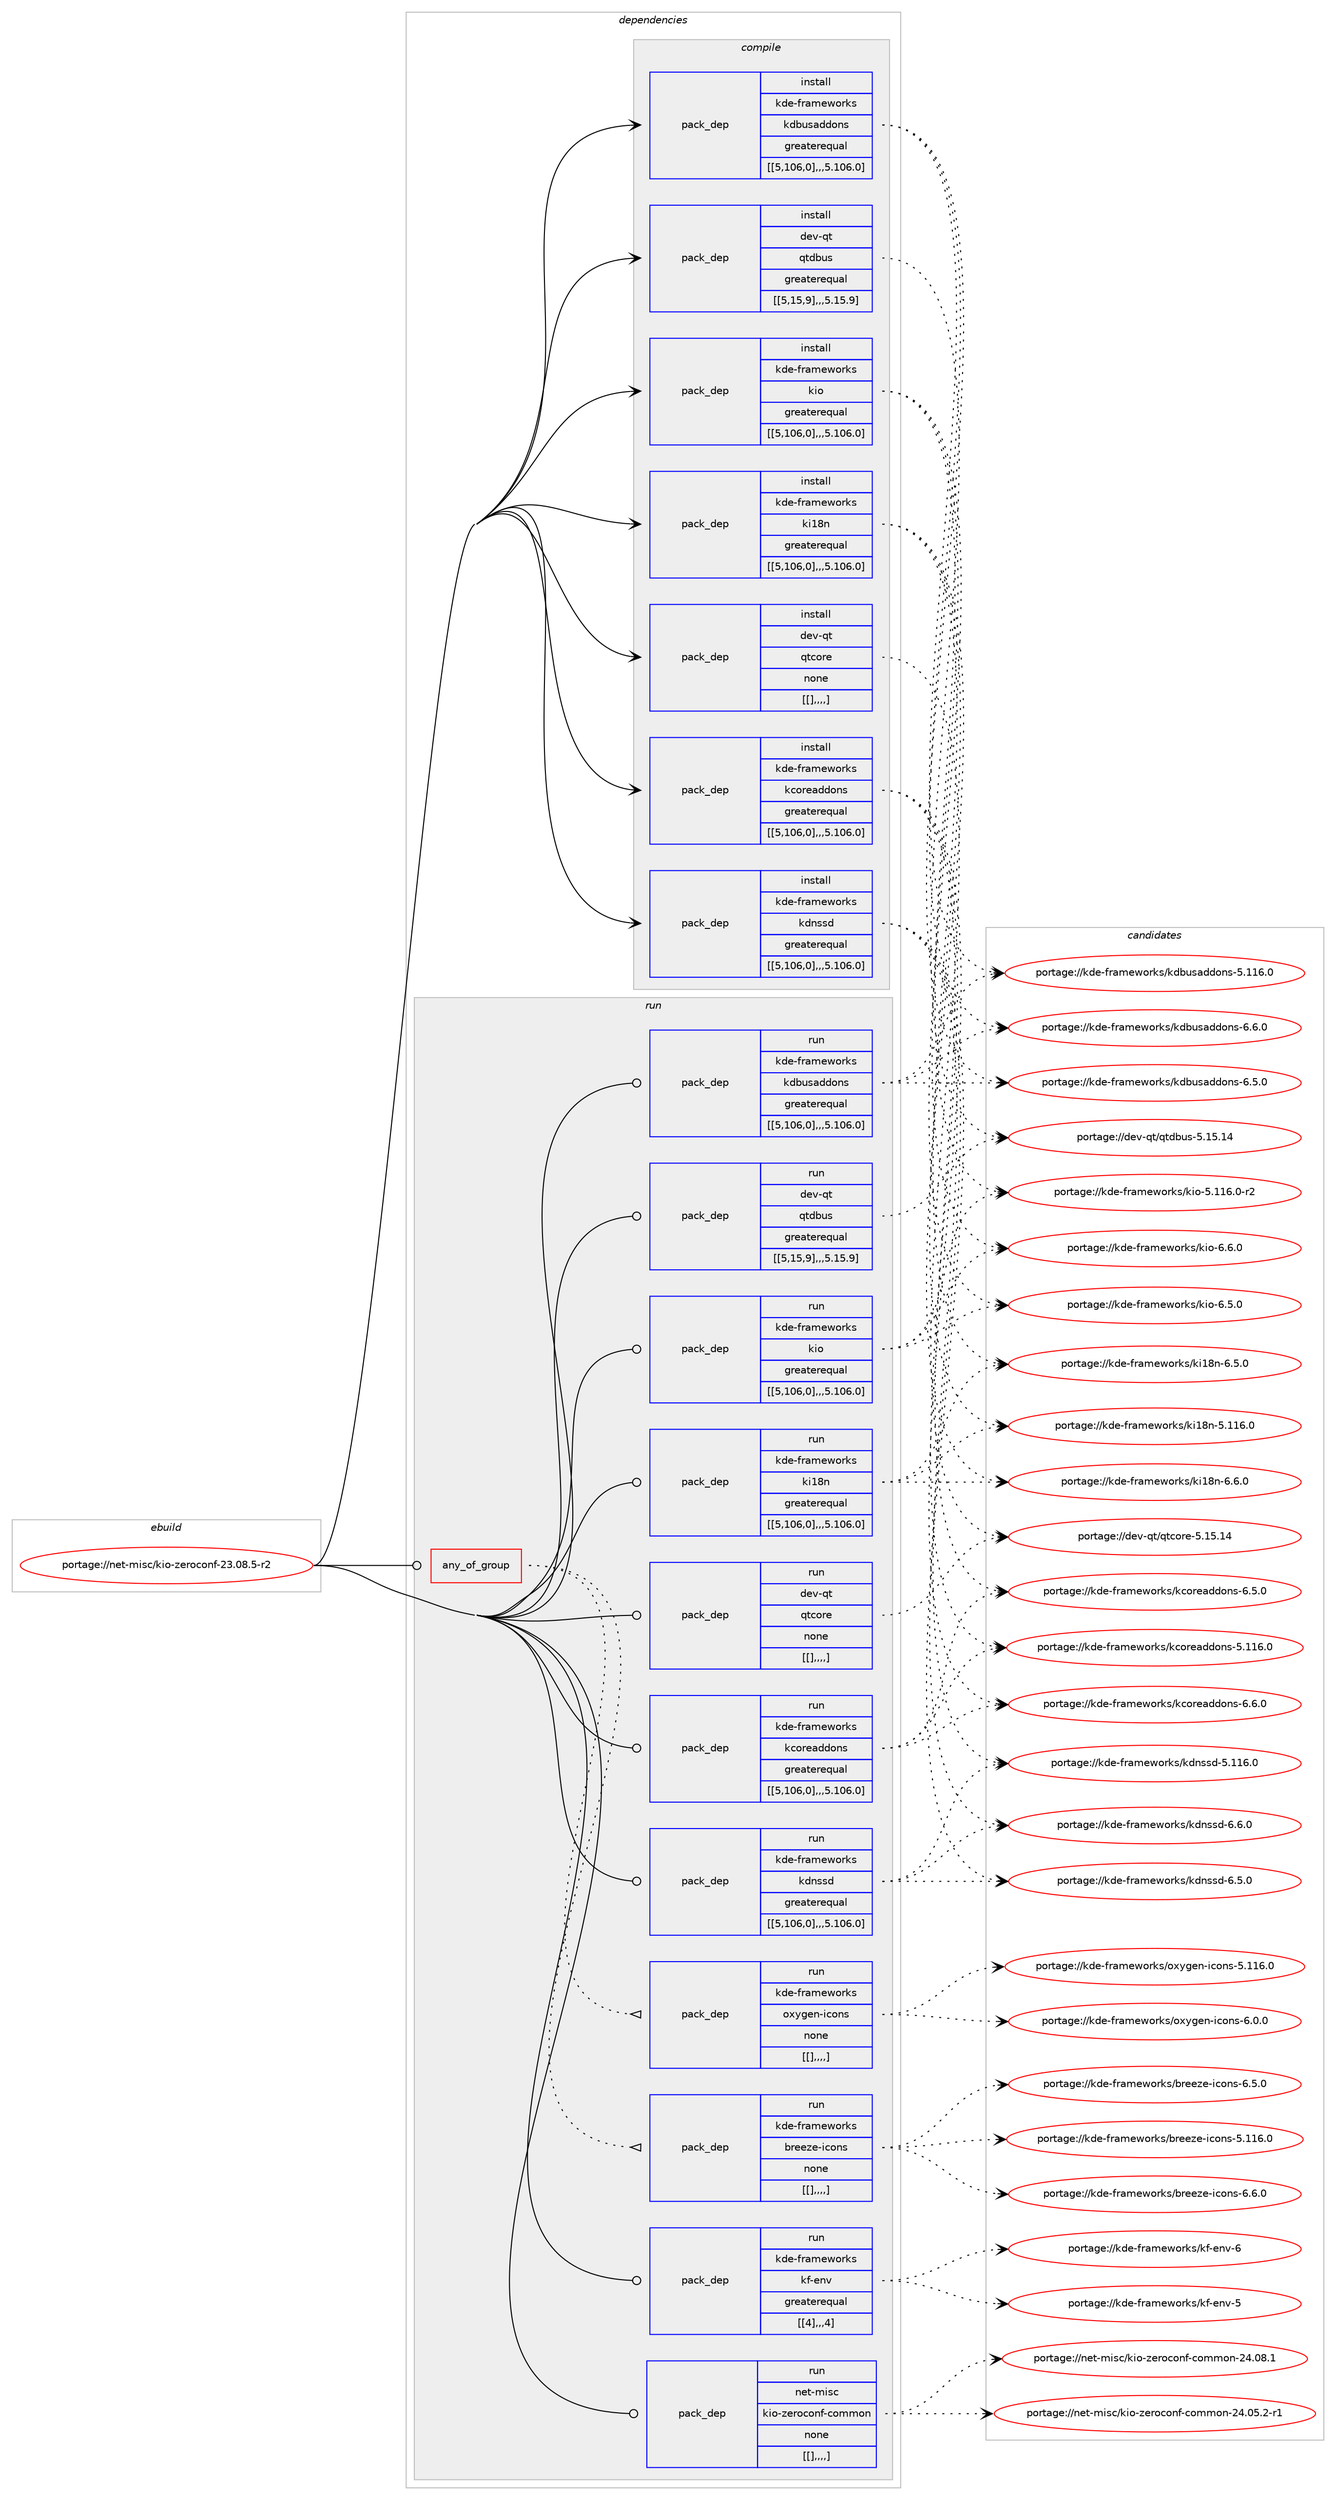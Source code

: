 digraph prolog {

# *************
# Graph options
# *************

newrank=true;
concentrate=true;
compound=true;
graph [rankdir=LR,fontname=Helvetica,fontsize=10,ranksep=1.5];#, ranksep=2.5, nodesep=0.2];
edge  [arrowhead=vee];
node  [fontname=Helvetica,fontsize=10];

# **********
# The ebuild
# **********

subgraph cluster_leftcol {
color=gray;
label=<<i>ebuild</i>>;
id [label="portage://net-misc/kio-zeroconf-23.08.5-r2", color=red, width=4, href="../net-misc/kio-zeroconf-23.08.5-r2.svg"];
}

# ****************
# The dependencies
# ****************

subgraph cluster_midcol {
color=gray;
label=<<i>dependencies</i>>;
subgraph cluster_compile {
fillcolor="#eeeeee";
style=filled;
label=<<i>compile</i>>;
subgraph pack277484 {
dependency381567 [label=<<TABLE BORDER="0" CELLBORDER="1" CELLSPACING="0" CELLPADDING="4" WIDTH="220"><TR><TD ROWSPAN="6" CELLPADDING="30">pack_dep</TD></TR><TR><TD WIDTH="110">install</TD></TR><TR><TD>dev-qt</TD></TR><TR><TD>qtcore</TD></TR><TR><TD>none</TD></TR><TR><TD>[[],,,,]</TD></TR></TABLE>>, shape=none, color=blue];
}
id:e -> dependency381567:w [weight=20,style="solid",arrowhead="vee"];
subgraph pack277485 {
dependency381568 [label=<<TABLE BORDER="0" CELLBORDER="1" CELLSPACING="0" CELLPADDING="4" WIDTH="220"><TR><TD ROWSPAN="6" CELLPADDING="30">pack_dep</TD></TR><TR><TD WIDTH="110">install</TD></TR><TR><TD>dev-qt</TD></TR><TR><TD>qtdbus</TD></TR><TR><TD>greaterequal</TD></TR><TR><TD>[[5,15,9],,,5.15.9]</TD></TR></TABLE>>, shape=none, color=blue];
}
id:e -> dependency381568:w [weight=20,style="solid",arrowhead="vee"];
subgraph pack277486 {
dependency381569 [label=<<TABLE BORDER="0" CELLBORDER="1" CELLSPACING="0" CELLPADDING="4" WIDTH="220"><TR><TD ROWSPAN="6" CELLPADDING="30">pack_dep</TD></TR><TR><TD WIDTH="110">install</TD></TR><TR><TD>kde-frameworks</TD></TR><TR><TD>kcoreaddons</TD></TR><TR><TD>greaterequal</TD></TR><TR><TD>[[5,106,0],,,5.106.0]</TD></TR></TABLE>>, shape=none, color=blue];
}
id:e -> dependency381569:w [weight=20,style="solid",arrowhead="vee"];
subgraph pack277487 {
dependency381570 [label=<<TABLE BORDER="0" CELLBORDER="1" CELLSPACING="0" CELLPADDING="4" WIDTH="220"><TR><TD ROWSPAN="6" CELLPADDING="30">pack_dep</TD></TR><TR><TD WIDTH="110">install</TD></TR><TR><TD>kde-frameworks</TD></TR><TR><TD>kdbusaddons</TD></TR><TR><TD>greaterequal</TD></TR><TR><TD>[[5,106,0],,,5.106.0]</TD></TR></TABLE>>, shape=none, color=blue];
}
id:e -> dependency381570:w [weight=20,style="solid",arrowhead="vee"];
subgraph pack277488 {
dependency381571 [label=<<TABLE BORDER="0" CELLBORDER="1" CELLSPACING="0" CELLPADDING="4" WIDTH="220"><TR><TD ROWSPAN="6" CELLPADDING="30">pack_dep</TD></TR><TR><TD WIDTH="110">install</TD></TR><TR><TD>kde-frameworks</TD></TR><TR><TD>kdnssd</TD></TR><TR><TD>greaterequal</TD></TR><TR><TD>[[5,106,0],,,5.106.0]</TD></TR></TABLE>>, shape=none, color=blue];
}
id:e -> dependency381571:w [weight=20,style="solid",arrowhead="vee"];
subgraph pack277489 {
dependency381572 [label=<<TABLE BORDER="0" CELLBORDER="1" CELLSPACING="0" CELLPADDING="4" WIDTH="220"><TR><TD ROWSPAN="6" CELLPADDING="30">pack_dep</TD></TR><TR><TD WIDTH="110">install</TD></TR><TR><TD>kde-frameworks</TD></TR><TR><TD>ki18n</TD></TR><TR><TD>greaterequal</TD></TR><TR><TD>[[5,106,0],,,5.106.0]</TD></TR></TABLE>>, shape=none, color=blue];
}
id:e -> dependency381572:w [weight=20,style="solid",arrowhead="vee"];
subgraph pack277490 {
dependency381573 [label=<<TABLE BORDER="0" CELLBORDER="1" CELLSPACING="0" CELLPADDING="4" WIDTH="220"><TR><TD ROWSPAN="6" CELLPADDING="30">pack_dep</TD></TR><TR><TD WIDTH="110">install</TD></TR><TR><TD>kde-frameworks</TD></TR><TR><TD>kio</TD></TR><TR><TD>greaterequal</TD></TR><TR><TD>[[5,106,0],,,5.106.0]</TD></TR></TABLE>>, shape=none, color=blue];
}
id:e -> dependency381573:w [weight=20,style="solid",arrowhead="vee"];
}
subgraph cluster_compileandrun {
fillcolor="#eeeeee";
style=filled;
label=<<i>compile and run</i>>;
}
subgraph cluster_run {
fillcolor="#eeeeee";
style=filled;
label=<<i>run</i>>;
subgraph any2521 {
dependency381574 [label=<<TABLE BORDER="0" CELLBORDER="1" CELLSPACING="0" CELLPADDING="4"><TR><TD CELLPADDING="10">any_of_group</TD></TR></TABLE>>, shape=none, color=red];subgraph pack277491 {
dependency381575 [label=<<TABLE BORDER="0" CELLBORDER="1" CELLSPACING="0" CELLPADDING="4" WIDTH="220"><TR><TD ROWSPAN="6" CELLPADDING="30">pack_dep</TD></TR><TR><TD WIDTH="110">run</TD></TR><TR><TD>kde-frameworks</TD></TR><TR><TD>breeze-icons</TD></TR><TR><TD>none</TD></TR><TR><TD>[[],,,,]</TD></TR></TABLE>>, shape=none, color=blue];
}
dependency381574:e -> dependency381575:w [weight=20,style="dotted",arrowhead="oinv"];
subgraph pack277492 {
dependency381576 [label=<<TABLE BORDER="0" CELLBORDER="1" CELLSPACING="0" CELLPADDING="4" WIDTH="220"><TR><TD ROWSPAN="6" CELLPADDING="30">pack_dep</TD></TR><TR><TD WIDTH="110">run</TD></TR><TR><TD>kde-frameworks</TD></TR><TR><TD>oxygen-icons</TD></TR><TR><TD>none</TD></TR><TR><TD>[[],,,,]</TD></TR></TABLE>>, shape=none, color=blue];
}
dependency381574:e -> dependency381576:w [weight=20,style="dotted",arrowhead="oinv"];
}
id:e -> dependency381574:w [weight=20,style="solid",arrowhead="odot"];
subgraph pack277493 {
dependency381577 [label=<<TABLE BORDER="0" CELLBORDER="1" CELLSPACING="0" CELLPADDING="4" WIDTH="220"><TR><TD ROWSPAN="6" CELLPADDING="30">pack_dep</TD></TR><TR><TD WIDTH="110">run</TD></TR><TR><TD>dev-qt</TD></TR><TR><TD>qtcore</TD></TR><TR><TD>none</TD></TR><TR><TD>[[],,,,]</TD></TR></TABLE>>, shape=none, color=blue];
}
id:e -> dependency381577:w [weight=20,style="solid",arrowhead="odot"];
subgraph pack277494 {
dependency381578 [label=<<TABLE BORDER="0" CELLBORDER="1" CELLSPACING="0" CELLPADDING="4" WIDTH="220"><TR><TD ROWSPAN="6" CELLPADDING="30">pack_dep</TD></TR><TR><TD WIDTH="110">run</TD></TR><TR><TD>dev-qt</TD></TR><TR><TD>qtdbus</TD></TR><TR><TD>greaterequal</TD></TR><TR><TD>[[5,15,9],,,5.15.9]</TD></TR></TABLE>>, shape=none, color=blue];
}
id:e -> dependency381578:w [weight=20,style="solid",arrowhead="odot"];
subgraph pack277495 {
dependency381579 [label=<<TABLE BORDER="0" CELLBORDER="1" CELLSPACING="0" CELLPADDING="4" WIDTH="220"><TR><TD ROWSPAN="6" CELLPADDING="30">pack_dep</TD></TR><TR><TD WIDTH="110">run</TD></TR><TR><TD>kde-frameworks</TD></TR><TR><TD>kcoreaddons</TD></TR><TR><TD>greaterequal</TD></TR><TR><TD>[[5,106,0],,,5.106.0]</TD></TR></TABLE>>, shape=none, color=blue];
}
id:e -> dependency381579:w [weight=20,style="solid",arrowhead="odot"];
subgraph pack277496 {
dependency381580 [label=<<TABLE BORDER="0" CELLBORDER="1" CELLSPACING="0" CELLPADDING="4" WIDTH="220"><TR><TD ROWSPAN="6" CELLPADDING="30">pack_dep</TD></TR><TR><TD WIDTH="110">run</TD></TR><TR><TD>kde-frameworks</TD></TR><TR><TD>kdbusaddons</TD></TR><TR><TD>greaterequal</TD></TR><TR><TD>[[5,106,0],,,5.106.0]</TD></TR></TABLE>>, shape=none, color=blue];
}
id:e -> dependency381580:w [weight=20,style="solid",arrowhead="odot"];
subgraph pack277497 {
dependency381581 [label=<<TABLE BORDER="0" CELLBORDER="1" CELLSPACING="0" CELLPADDING="4" WIDTH="220"><TR><TD ROWSPAN="6" CELLPADDING="30">pack_dep</TD></TR><TR><TD WIDTH="110">run</TD></TR><TR><TD>kde-frameworks</TD></TR><TR><TD>kdnssd</TD></TR><TR><TD>greaterequal</TD></TR><TR><TD>[[5,106,0],,,5.106.0]</TD></TR></TABLE>>, shape=none, color=blue];
}
id:e -> dependency381581:w [weight=20,style="solid",arrowhead="odot"];
subgraph pack277498 {
dependency381582 [label=<<TABLE BORDER="0" CELLBORDER="1" CELLSPACING="0" CELLPADDING="4" WIDTH="220"><TR><TD ROWSPAN="6" CELLPADDING="30">pack_dep</TD></TR><TR><TD WIDTH="110">run</TD></TR><TR><TD>kde-frameworks</TD></TR><TR><TD>kf-env</TD></TR><TR><TD>greaterequal</TD></TR><TR><TD>[[4],,,4]</TD></TR></TABLE>>, shape=none, color=blue];
}
id:e -> dependency381582:w [weight=20,style="solid",arrowhead="odot"];
subgraph pack277499 {
dependency381583 [label=<<TABLE BORDER="0" CELLBORDER="1" CELLSPACING="0" CELLPADDING="4" WIDTH="220"><TR><TD ROWSPAN="6" CELLPADDING="30">pack_dep</TD></TR><TR><TD WIDTH="110">run</TD></TR><TR><TD>kde-frameworks</TD></TR><TR><TD>ki18n</TD></TR><TR><TD>greaterequal</TD></TR><TR><TD>[[5,106,0],,,5.106.0]</TD></TR></TABLE>>, shape=none, color=blue];
}
id:e -> dependency381583:w [weight=20,style="solid",arrowhead="odot"];
subgraph pack277500 {
dependency381584 [label=<<TABLE BORDER="0" CELLBORDER="1" CELLSPACING="0" CELLPADDING="4" WIDTH="220"><TR><TD ROWSPAN="6" CELLPADDING="30">pack_dep</TD></TR><TR><TD WIDTH="110">run</TD></TR><TR><TD>kde-frameworks</TD></TR><TR><TD>kio</TD></TR><TR><TD>greaterequal</TD></TR><TR><TD>[[5,106,0],,,5.106.0]</TD></TR></TABLE>>, shape=none, color=blue];
}
id:e -> dependency381584:w [weight=20,style="solid",arrowhead="odot"];
subgraph pack277501 {
dependency381585 [label=<<TABLE BORDER="0" CELLBORDER="1" CELLSPACING="0" CELLPADDING="4" WIDTH="220"><TR><TD ROWSPAN="6" CELLPADDING="30">pack_dep</TD></TR><TR><TD WIDTH="110">run</TD></TR><TR><TD>net-misc</TD></TR><TR><TD>kio-zeroconf-common</TD></TR><TR><TD>none</TD></TR><TR><TD>[[],,,,]</TD></TR></TABLE>>, shape=none, color=blue];
}
id:e -> dependency381585:w [weight=20,style="solid",arrowhead="odot"];
}
}

# **************
# The candidates
# **************

subgraph cluster_choices {
rank=same;
color=gray;
label=<<i>candidates</i>>;

subgraph choice277484 {
color=black;
nodesep=1;
choice1001011184511311647113116991111141014553464953464952 [label="portage://dev-qt/qtcore-5.15.14", color=red, width=4,href="../dev-qt/qtcore-5.15.14.svg"];
dependency381567:e -> choice1001011184511311647113116991111141014553464953464952:w [style=dotted,weight="100"];
}
subgraph choice277485 {
color=black;
nodesep=1;
choice1001011184511311647113116100981171154553464953464952 [label="portage://dev-qt/qtdbus-5.15.14", color=red, width=4,href="../dev-qt/qtdbus-5.15.14.svg"];
dependency381568:e -> choice1001011184511311647113116100981171154553464953464952:w [style=dotted,weight="100"];
}
subgraph choice277486 {
color=black;
nodesep=1;
choice1071001014510211497109101119111114107115471079911111410197100100111110115455446544648 [label="portage://kde-frameworks/kcoreaddons-6.6.0", color=red, width=4,href="../kde-frameworks/kcoreaddons-6.6.0.svg"];
choice1071001014510211497109101119111114107115471079911111410197100100111110115455446534648 [label="portage://kde-frameworks/kcoreaddons-6.5.0", color=red, width=4,href="../kde-frameworks/kcoreaddons-6.5.0.svg"];
choice10710010145102114971091011191111141071154710799111114101971001001111101154553464949544648 [label="portage://kde-frameworks/kcoreaddons-5.116.0", color=red, width=4,href="../kde-frameworks/kcoreaddons-5.116.0.svg"];
dependency381569:e -> choice1071001014510211497109101119111114107115471079911111410197100100111110115455446544648:w [style=dotted,weight="100"];
dependency381569:e -> choice1071001014510211497109101119111114107115471079911111410197100100111110115455446534648:w [style=dotted,weight="100"];
dependency381569:e -> choice10710010145102114971091011191111141071154710799111114101971001001111101154553464949544648:w [style=dotted,weight="100"];
}
subgraph choice277487 {
color=black;
nodesep=1;
choice1071001014510211497109101119111114107115471071009811711597100100111110115455446544648 [label="portage://kde-frameworks/kdbusaddons-6.6.0", color=red, width=4,href="../kde-frameworks/kdbusaddons-6.6.0.svg"];
choice1071001014510211497109101119111114107115471071009811711597100100111110115455446534648 [label="portage://kde-frameworks/kdbusaddons-6.5.0", color=red, width=4,href="../kde-frameworks/kdbusaddons-6.5.0.svg"];
choice10710010145102114971091011191111141071154710710098117115971001001111101154553464949544648 [label="portage://kde-frameworks/kdbusaddons-5.116.0", color=red, width=4,href="../kde-frameworks/kdbusaddons-5.116.0.svg"];
dependency381570:e -> choice1071001014510211497109101119111114107115471071009811711597100100111110115455446544648:w [style=dotted,weight="100"];
dependency381570:e -> choice1071001014510211497109101119111114107115471071009811711597100100111110115455446534648:w [style=dotted,weight="100"];
dependency381570:e -> choice10710010145102114971091011191111141071154710710098117115971001001111101154553464949544648:w [style=dotted,weight="100"];
}
subgraph choice277488 {
color=black;
nodesep=1;
choice107100101451021149710910111911111410711547107100110115115100455446544648 [label="portage://kde-frameworks/kdnssd-6.6.0", color=red, width=4,href="../kde-frameworks/kdnssd-6.6.0.svg"];
choice107100101451021149710910111911111410711547107100110115115100455446534648 [label="portage://kde-frameworks/kdnssd-6.5.0", color=red, width=4,href="../kde-frameworks/kdnssd-6.5.0.svg"];
choice1071001014510211497109101119111114107115471071001101151151004553464949544648 [label="portage://kde-frameworks/kdnssd-5.116.0", color=red, width=4,href="../kde-frameworks/kdnssd-5.116.0.svg"];
dependency381571:e -> choice107100101451021149710910111911111410711547107100110115115100455446544648:w [style=dotted,weight="100"];
dependency381571:e -> choice107100101451021149710910111911111410711547107100110115115100455446534648:w [style=dotted,weight="100"];
dependency381571:e -> choice1071001014510211497109101119111114107115471071001101151151004553464949544648:w [style=dotted,weight="100"];
}
subgraph choice277489 {
color=black;
nodesep=1;
choice1071001014510211497109101119111114107115471071054956110455446544648 [label="portage://kde-frameworks/ki18n-6.6.0", color=red, width=4,href="../kde-frameworks/ki18n-6.6.0.svg"];
choice1071001014510211497109101119111114107115471071054956110455446534648 [label="portage://kde-frameworks/ki18n-6.5.0", color=red, width=4,href="../kde-frameworks/ki18n-6.5.0.svg"];
choice10710010145102114971091011191111141071154710710549561104553464949544648 [label="portage://kde-frameworks/ki18n-5.116.0", color=red, width=4,href="../kde-frameworks/ki18n-5.116.0.svg"];
dependency381572:e -> choice1071001014510211497109101119111114107115471071054956110455446544648:w [style=dotted,weight="100"];
dependency381572:e -> choice1071001014510211497109101119111114107115471071054956110455446534648:w [style=dotted,weight="100"];
dependency381572:e -> choice10710010145102114971091011191111141071154710710549561104553464949544648:w [style=dotted,weight="100"];
}
subgraph choice277490 {
color=black;
nodesep=1;
choice107100101451021149710910111911111410711547107105111455446544648 [label="portage://kde-frameworks/kio-6.6.0", color=red, width=4,href="../kde-frameworks/kio-6.6.0.svg"];
choice107100101451021149710910111911111410711547107105111455446534648 [label="portage://kde-frameworks/kio-6.5.0", color=red, width=4,href="../kde-frameworks/kio-6.5.0.svg"];
choice10710010145102114971091011191111141071154710710511145534649495446484511450 [label="portage://kde-frameworks/kio-5.116.0-r2", color=red, width=4,href="../kde-frameworks/kio-5.116.0-r2.svg"];
dependency381573:e -> choice107100101451021149710910111911111410711547107105111455446544648:w [style=dotted,weight="100"];
dependency381573:e -> choice107100101451021149710910111911111410711547107105111455446534648:w [style=dotted,weight="100"];
dependency381573:e -> choice10710010145102114971091011191111141071154710710511145534649495446484511450:w [style=dotted,weight="100"];
}
subgraph choice277491 {
color=black;
nodesep=1;
choice107100101451021149710910111911111410711547981141011011221014510599111110115455446544648 [label="portage://kde-frameworks/breeze-icons-6.6.0", color=red, width=4,href="../kde-frameworks/breeze-icons-6.6.0.svg"];
choice107100101451021149710910111911111410711547981141011011221014510599111110115455446534648 [label="portage://kde-frameworks/breeze-icons-6.5.0", color=red, width=4,href="../kde-frameworks/breeze-icons-6.5.0.svg"];
choice1071001014510211497109101119111114107115479811410110112210145105991111101154553464949544648 [label="portage://kde-frameworks/breeze-icons-5.116.0", color=red, width=4,href="../kde-frameworks/breeze-icons-5.116.0.svg"];
dependency381575:e -> choice107100101451021149710910111911111410711547981141011011221014510599111110115455446544648:w [style=dotted,weight="100"];
dependency381575:e -> choice107100101451021149710910111911111410711547981141011011221014510599111110115455446534648:w [style=dotted,weight="100"];
dependency381575:e -> choice1071001014510211497109101119111114107115479811410110112210145105991111101154553464949544648:w [style=dotted,weight="100"];
}
subgraph choice277492 {
color=black;
nodesep=1;
choice1071001014510211497109101119111114107115471111201211031011104510599111110115455446484648 [label="portage://kde-frameworks/oxygen-icons-6.0.0", color=red, width=4,href="../kde-frameworks/oxygen-icons-6.0.0.svg"];
choice10710010145102114971091011191111141071154711112012110310111045105991111101154553464949544648 [label="portage://kde-frameworks/oxygen-icons-5.116.0", color=red, width=4,href="../kde-frameworks/oxygen-icons-5.116.0.svg"];
dependency381576:e -> choice1071001014510211497109101119111114107115471111201211031011104510599111110115455446484648:w [style=dotted,weight="100"];
dependency381576:e -> choice10710010145102114971091011191111141071154711112012110310111045105991111101154553464949544648:w [style=dotted,weight="100"];
}
subgraph choice277493 {
color=black;
nodesep=1;
choice1001011184511311647113116991111141014553464953464952 [label="portage://dev-qt/qtcore-5.15.14", color=red, width=4,href="../dev-qt/qtcore-5.15.14.svg"];
dependency381577:e -> choice1001011184511311647113116991111141014553464953464952:w [style=dotted,weight="100"];
}
subgraph choice277494 {
color=black;
nodesep=1;
choice1001011184511311647113116100981171154553464953464952 [label="portage://dev-qt/qtdbus-5.15.14", color=red, width=4,href="../dev-qt/qtdbus-5.15.14.svg"];
dependency381578:e -> choice1001011184511311647113116100981171154553464953464952:w [style=dotted,weight="100"];
}
subgraph choice277495 {
color=black;
nodesep=1;
choice1071001014510211497109101119111114107115471079911111410197100100111110115455446544648 [label="portage://kde-frameworks/kcoreaddons-6.6.0", color=red, width=4,href="../kde-frameworks/kcoreaddons-6.6.0.svg"];
choice1071001014510211497109101119111114107115471079911111410197100100111110115455446534648 [label="portage://kde-frameworks/kcoreaddons-6.5.0", color=red, width=4,href="../kde-frameworks/kcoreaddons-6.5.0.svg"];
choice10710010145102114971091011191111141071154710799111114101971001001111101154553464949544648 [label="portage://kde-frameworks/kcoreaddons-5.116.0", color=red, width=4,href="../kde-frameworks/kcoreaddons-5.116.0.svg"];
dependency381579:e -> choice1071001014510211497109101119111114107115471079911111410197100100111110115455446544648:w [style=dotted,weight="100"];
dependency381579:e -> choice1071001014510211497109101119111114107115471079911111410197100100111110115455446534648:w [style=dotted,weight="100"];
dependency381579:e -> choice10710010145102114971091011191111141071154710799111114101971001001111101154553464949544648:w [style=dotted,weight="100"];
}
subgraph choice277496 {
color=black;
nodesep=1;
choice1071001014510211497109101119111114107115471071009811711597100100111110115455446544648 [label="portage://kde-frameworks/kdbusaddons-6.6.0", color=red, width=4,href="../kde-frameworks/kdbusaddons-6.6.0.svg"];
choice1071001014510211497109101119111114107115471071009811711597100100111110115455446534648 [label="portage://kde-frameworks/kdbusaddons-6.5.0", color=red, width=4,href="../kde-frameworks/kdbusaddons-6.5.0.svg"];
choice10710010145102114971091011191111141071154710710098117115971001001111101154553464949544648 [label="portage://kde-frameworks/kdbusaddons-5.116.0", color=red, width=4,href="../kde-frameworks/kdbusaddons-5.116.0.svg"];
dependency381580:e -> choice1071001014510211497109101119111114107115471071009811711597100100111110115455446544648:w [style=dotted,weight="100"];
dependency381580:e -> choice1071001014510211497109101119111114107115471071009811711597100100111110115455446534648:w [style=dotted,weight="100"];
dependency381580:e -> choice10710010145102114971091011191111141071154710710098117115971001001111101154553464949544648:w [style=dotted,weight="100"];
}
subgraph choice277497 {
color=black;
nodesep=1;
choice107100101451021149710910111911111410711547107100110115115100455446544648 [label="portage://kde-frameworks/kdnssd-6.6.0", color=red, width=4,href="../kde-frameworks/kdnssd-6.6.0.svg"];
choice107100101451021149710910111911111410711547107100110115115100455446534648 [label="portage://kde-frameworks/kdnssd-6.5.0", color=red, width=4,href="../kde-frameworks/kdnssd-6.5.0.svg"];
choice1071001014510211497109101119111114107115471071001101151151004553464949544648 [label="portage://kde-frameworks/kdnssd-5.116.0", color=red, width=4,href="../kde-frameworks/kdnssd-5.116.0.svg"];
dependency381581:e -> choice107100101451021149710910111911111410711547107100110115115100455446544648:w [style=dotted,weight="100"];
dependency381581:e -> choice107100101451021149710910111911111410711547107100110115115100455446534648:w [style=dotted,weight="100"];
dependency381581:e -> choice1071001014510211497109101119111114107115471071001101151151004553464949544648:w [style=dotted,weight="100"];
}
subgraph choice277498 {
color=black;
nodesep=1;
choice107100101451021149710910111911111410711547107102451011101184554 [label="portage://kde-frameworks/kf-env-6", color=red, width=4,href="../kde-frameworks/kf-env-6.svg"];
choice107100101451021149710910111911111410711547107102451011101184553 [label="portage://kde-frameworks/kf-env-5", color=red, width=4,href="../kde-frameworks/kf-env-5.svg"];
dependency381582:e -> choice107100101451021149710910111911111410711547107102451011101184554:w [style=dotted,weight="100"];
dependency381582:e -> choice107100101451021149710910111911111410711547107102451011101184553:w [style=dotted,weight="100"];
}
subgraph choice277499 {
color=black;
nodesep=1;
choice1071001014510211497109101119111114107115471071054956110455446544648 [label="portage://kde-frameworks/ki18n-6.6.0", color=red, width=4,href="../kde-frameworks/ki18n-6.6.0.svg"];
choice1071001014510211497109101119111114107115471071054956110455446534648 [label="portage://kde-frameworks/ki18n-6.5.0", color=red, width=4,href="../kde-frameworks/ki18n-6.5.0.svg"];
choice10710010145102114971091011191111141071154710710549561104553464949544648 [label="portage://kde-frameworks/ki18n-5.116.0", color=red, width=4,href="../kde-frameworks/ki18n-5.116.0.svg"];
dependency381583:e -> choice1071001014510211497109101119111114107115471071054956110455446544648:w [style=dotted,weight="100"];
dependency381583:e -> choice1071001014510211497109101119111114107115471071054956110455446534648:w [style=dotted,weight="100"];
dependency381583:e -> choice10710010145102114971091011191111141071154710710549561104553464949544648:w [style=dotted,weight="100"];
}
subgraph choice277500 {
color=black;
nodesep=1;
choice107100101451021149710910111911111410711547107105111455446544648 [label="portage://kde-frameworks/kio-6.6.0", color=red, width=4,href="../kde-frameworks/kio-6.6.0.svg"];
choice107100101451021149710910111911111410711547107105111455446534648 [label="portage://kde-frameworks/kio-6.5.0", color=red, width=4,href="../kde-frameworks/kio-6.5.0.svg"];
choice10710010145102114971091011191111141071154710710511145534649495446484511450 [label="portage://kde-frameworks/kio-5.116.0-r2", color=red, width=4,href="../kde-frameworks/kio-5.116.0-r2.svg"];
dependency381584:e -> choice107100101451021149710910111911111410711547107105111455446544648:w [style=dotted,weight="100"];
dependency381584:e -> choice107100101451021149710910111911111410711547107105111455446534648:w [style=dotted,weight="100"];
dependency381584:e -> choice10710010145102114971091011191111141071154710710511145534649495446484511450:w [style=dotted,weight="100"];
}
subgraph choice277501 {
color=black;
nodesep=1;
choice110101116451091051159947107105111451221011141119911111010245991111091091111104550524648564649 [label="portage://net-misc/kio-zeroconf-common-24.08.1", color=red, width=4,href="../net-misc/kio-zeroconf-common-24.08.1.svg"];
choice1101011164510910511599471071051114512210111411199111110102459911110910911111045505246485346504511449 [label="portage://net-misc/kio-zeroconf-common-24.05.2-r1", color=red, width=4,href="../net-misc/kio-zeroconf-common-24.05.2-r1.svg"];
dependency381585:e -> choice110101116451091051159947107105111451221011141119911111010245991111091091111104550524648564649:w [style=dotted,weight="100"];
dependency381585:e -> choice1101011164510910511599471071051114512210111411199111110102459911110910911111045505246485346504511449:w [style=dotted,weight="100"];
}
}

}
